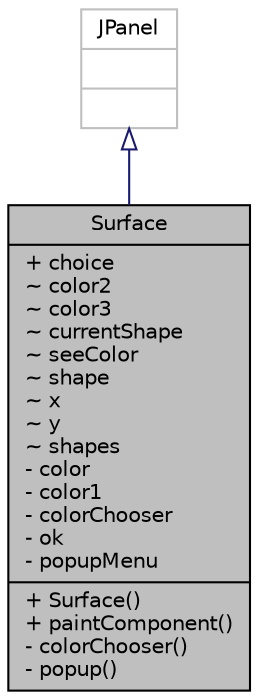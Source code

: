 digraph "Surface"
{
 // LATEX_PDF_SIZE
  edge [fontname="Helvetica",fontsize="10",labelfontname="Helvetica",labelfontsize="10"];
  node [fontname="Helvetica",fontsize="10",shape=record];
  Node1 [label="{Surface\n|+ choice\l~ color2\l~ color3\l~ currentShape\l~ seeColor\l~ shape\l~ x\l~ y\l~ shapes\l- color\l- color1\l- colorChooser\l- ok\l- popupMenu\l|+ Surface()\l+ paintComponent()\l- colorChooser()\l- popup()\l}",height=0.2,width=0.4,color="black", fillcolor="grey75", style="filled", fontcolor="black",tooltip=" "];
  Node2 -> Node1 [dir="back",color="midnightblue",fontsize="10",style="solid",arrowtail="onormal",fontname="Helvetica"];
  Node2 [label="{JPanel\n||}",height=0.2,width=0.4,color="grey75", fillcolor="white", style="filled",tooltip=" "];
}
